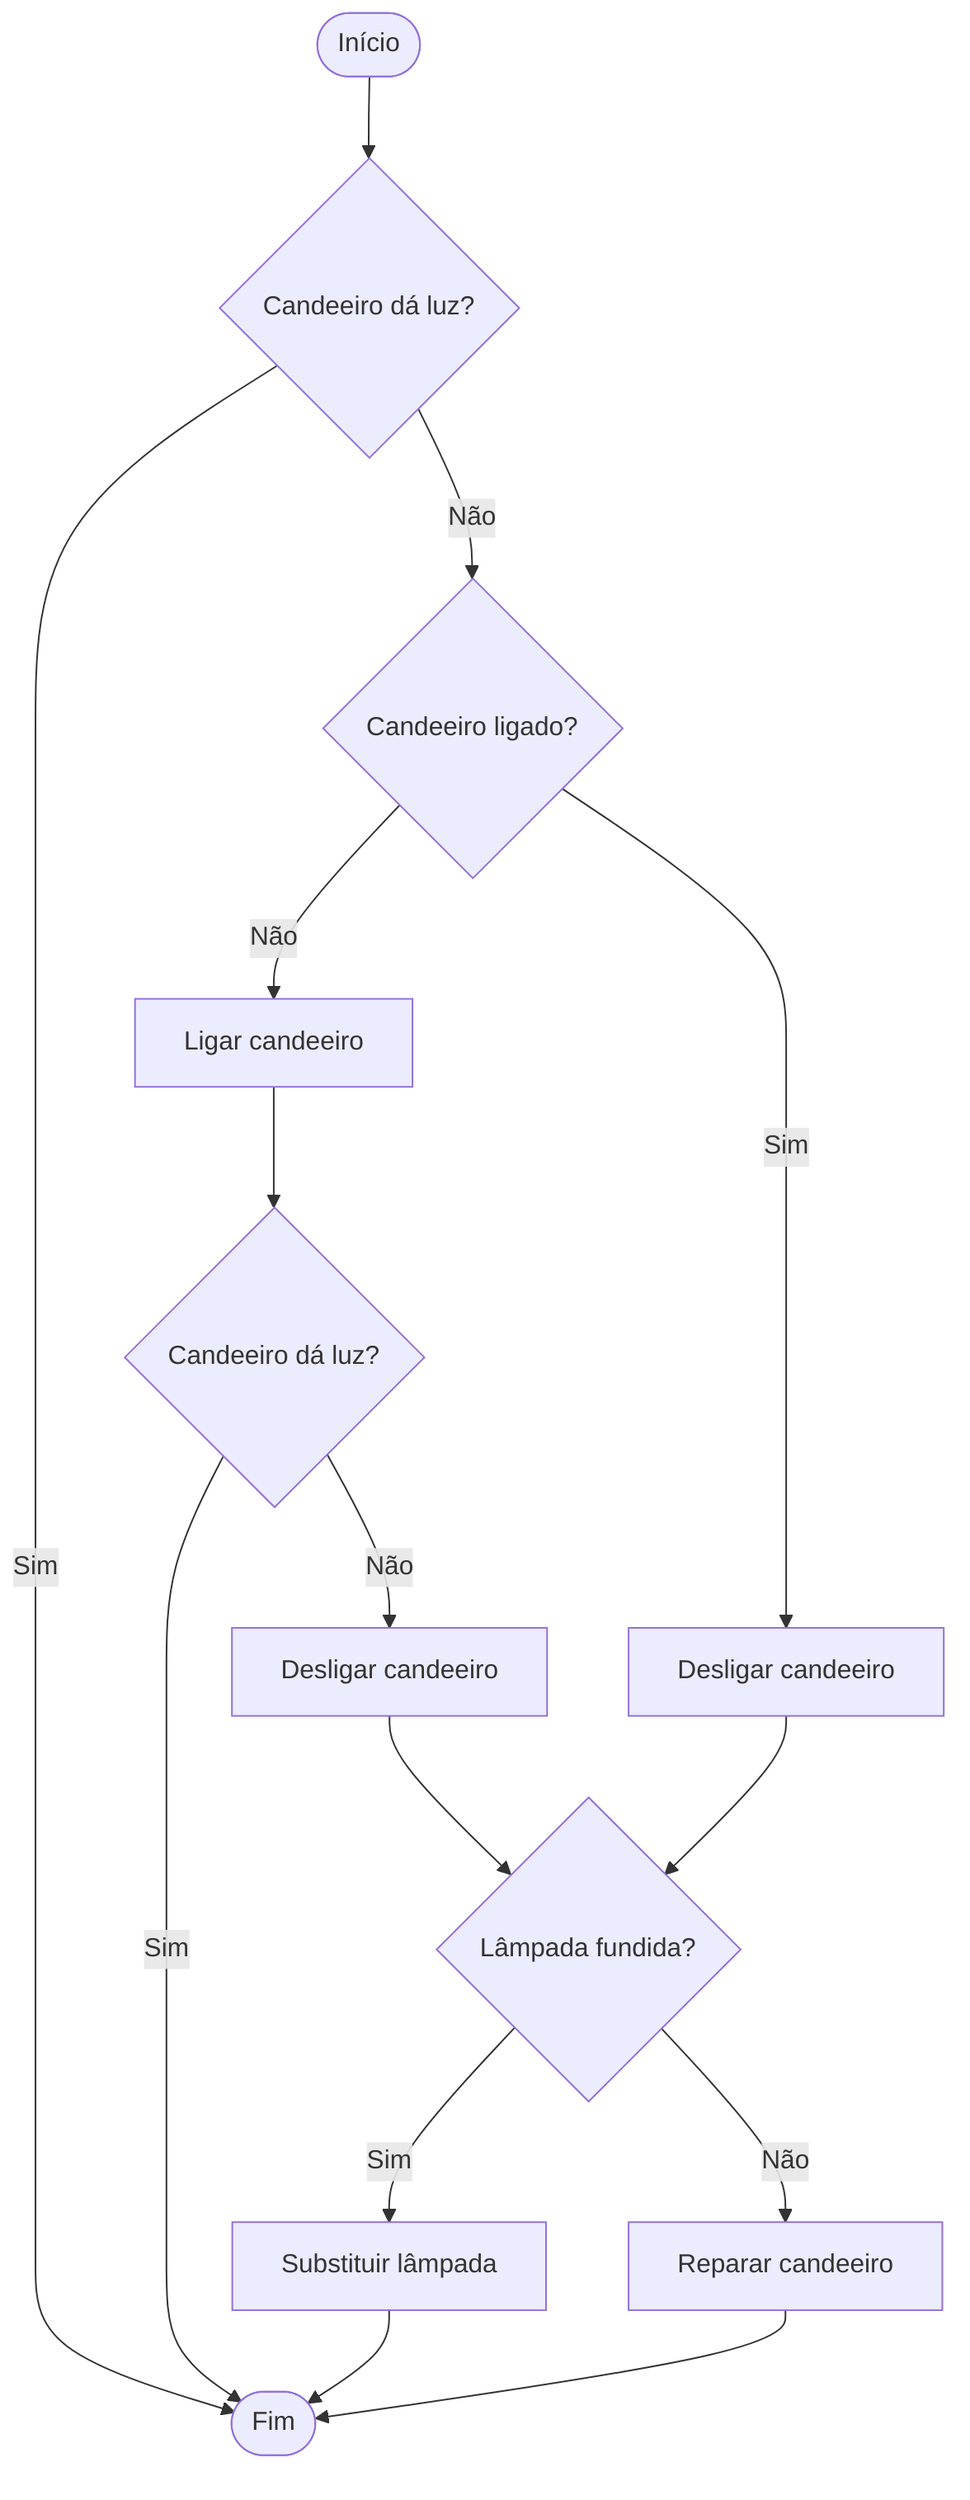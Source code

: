 %% Considere o processo de reparação de um candeeiro. Primeiro verificamos se o candeeiro dá luz
 %% ou não. Se sim, o processo termina imediatamente (não há necessidade de reparar uma vez que
 %% o candeeiro está a funcionar). Se não estiver, verifcamos se o candeeiro está ligado.
 %% Se estiver ligado (*), então desligamos o candeeiro (para não apanharmos um choque...) e
 %% passamos à verifcação do estado da lâmpada. Se não estiver ligado, ligamos o candeeiro,
 %% verifcamos novamente se dá luz e em caso afrmativo, damos o processo por concluído. Se não
 %% der luz, desligamos o candeeiro e também aqui seguimos para a verifcação do estado da
 %% lâmpada.
 %% A verifcação do estado da lâmpada consiste em verifcar se está fundida. Se estiver,
 %% substituimos a lâmpada e em seguida damos o processo por terminado (não voltamos a testar
 %% se dá luz ou não; fca para o próximo exercício...). Se não estiver, então procedemos à
 %% reparação das restantes partes do candeeiro (considere uma operação genérica 'Reparar
 %% restantes partes' ou algo do género), após o que o processo termina (também não voltamos a
 %% testar se dá luz ou não...).
 %% Para este exercício não necessita de incluir operações de E/S
 %% (*) - Por exemplo, está ligado na fcha e o interruptor está também na posição 'on'. Mas não
 %% necessita incluir estes detalhes no fuxograma, ou seja, considere apenas o teste 'Está ligado?'.

 flowchart TD
 A([Início]) --> B{Candeeiro dá luz?}
 B -- Sim --> C([Fim])
 B -- Não --> D{Candeeiro ligado?}
 
 D -- Sim --> E[Desligar candeeiro]
 D -- Não --> F[Ligar candeeiro]
 F --> G{Candeeiro dá luz?}
 G -- Sim --> C([Fim])
 G -- Não --> I[Desligar candeeiro]
 I --> K{Lâmpada fundida?}
 K -- Sim --> L[Substituir lâmpada]
 K -- Não --> M[Reparar candeeiro]
 E --> K{Lâmpada fundida?}
 L --> C([Fim])
 M --> C([Fim])